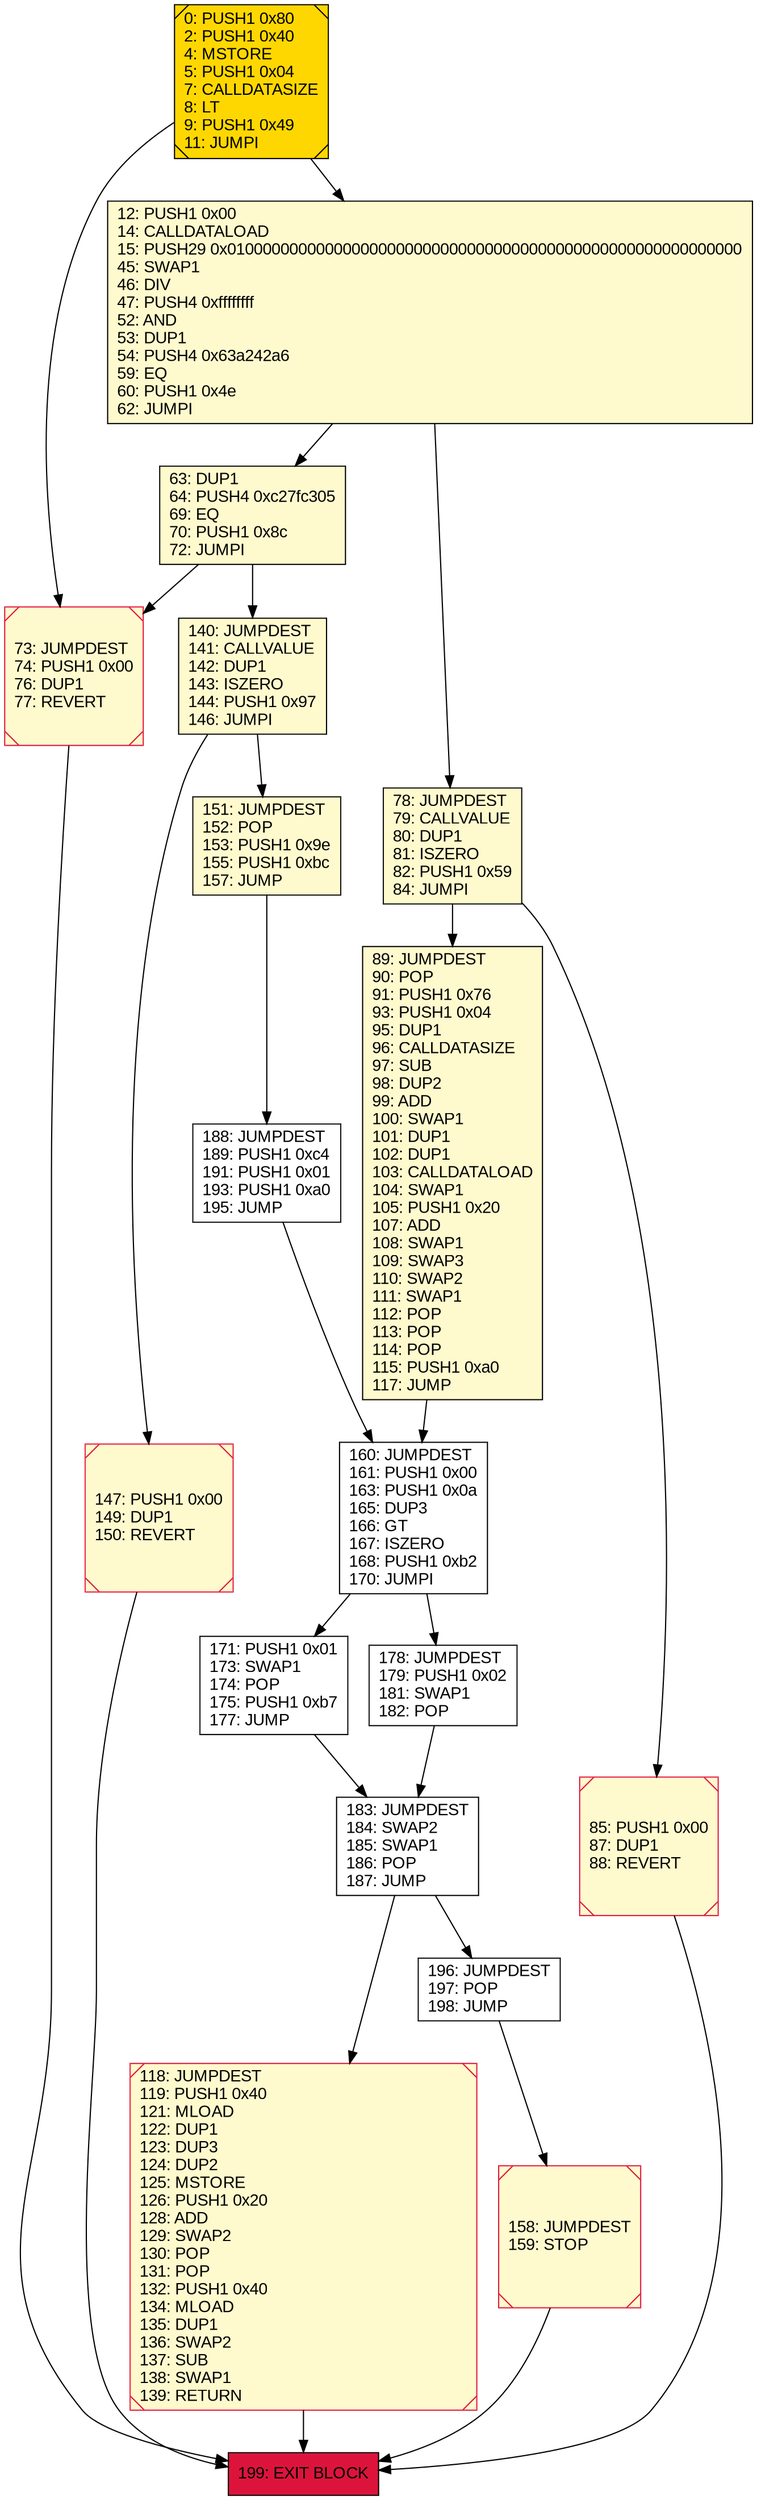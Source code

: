 digraph G {
bgcolor=transparent rankdir=UD;
node [shape=box style=filled color=black fillcolor=white fontname=arial fontcolor=black];
151 [label="151: JUMPDEST\l152: POP\l153: PUSH1 0x9e\l155: PUSH1 0xbc\l157: JUMP\l" fillcolor=lemonchiffon ];
196 [label="196: JUMPDEST\l197: POP\l198: JUMP\l" ];
188 [label="188: JUMPDEST\l189: PUSH1 0xc4\l191: PUSH1 0x01\l193: PUSH1 0xa0\l195: JUMP\l" ];
0 [label="0: PUSH1 0x80\l2: PUSH1 0x40\l4: MSTORE\l5: PUSH1 0x04\l7: CALLDATASIZE\l8: LT\l9: PUSH1 0x49\l11: JUMPI\l" fillcolor=lemonchiffon shape=Msquare fillcolor=gold ];
118 [label="118: JUMPDEST\l119: PUSH1 0x40\l121: MLOAD\l122: DUP1\l123: DUP3\l124: DUP2\l125: MSTORE\l126: PUSH1 0x20\l128: ADD\l129: SWAP2\l130: POP\l131: POP\l132: PUSH1 0x40\l134: MLOAD\l135: DUP1\l136: SWAP2\l137: SUB\l138: SWAP1\l139: RETURN\l" fillcolor=lemonchiffon shape=Msquare color=crimson ];
63 [label="63: DUP1\l64: PUSH4 0xc27fc305\l69: EQ\l70: PUSH1 0x8c\l72: JUMPI\l" fillcolor=lemonchiffon ];
199 [label="199: EXIT BLOCK\l" fillcolor=crimson ];
171 [label="171: PUSH1 0x01\l173: SWAP1\l174: POP\l175: PUSH1 0xb7\l177: JUMP\l" ];
160 [label="160: JUMPDEST\l161: PUSH1 0x00\l163: PUSH1 0x0a\l165: DUP3\l166: GT\l167: ISZERO\l168: PUSH1 0xb2\l170: JUMPI\l" ];
158 [label="158: JUMPDEST\l159: STOP\l" fillcolor=lemonchiffon shape=Msquare color=crimson ];
73 [label="73: JUMPDEST\l74: PUSH1 0x00\l76: DUP1\l77: REVERT\l" fillcolor=lemonchiffon shape=Msquare color=crimson ];
140 [label="140: JUMPDEST\l141: CALLVALUE\l142: DUP1\l143: ISZERO\l144: PUSH1 0x97\l146: JUMPI\l" fillcolor=lemonchiffon ];
147 [label="147: PUSH1 0x00\l149: DUP1\l150: REVERT\l" fillcolor=lemonchiffon shape=Msquare color=crimson ];
78 [label="78: JUMPDEST\l79: CALLVALUE\l80: DUP1\l81: ISZERO\l82: PUSH1 0x59\l84: JUMPI\l" fillcolor=lemonchiffon ];
183 [label="183: JUMPDEST\l184: SWAP2\l185: SWAP1\l186: POP\l187: JUMP\l" ];
85 [label="85: PUSH1 0x00\l87: DUP1\l88: REVERT\l" fillcolor=lemonchiffon shape=Msquare color=crimson ];
12 [label="12: PUSH1 0x00\l14: CALLDATALOAD\l15: PUSH29 0x0100000000000000000000000000000000000000000000000000000000\l45: SWAP1\l46: DIV\l47: PUSH4 0xffffffff\l52: AND\l53: DUP1\l54: PUSH4 0x63a242a6\l59: EQ\l60: PUSH1 0x4e\l62: JUMPI\l" fillcolor=lemonchiffon ];
178 [label="178: JUMPDEST\l179: PUSH1 0x02\l181: SWAP1\l182: POP\l" ];
89 [label="89: JUMPDEST\l90: POP\l91: PUSH1 0x76\l93: PUSH1 0x04\l95: DUP1\l96: CALLDATASIZE\l97: SUB\l98: DUP2\l99: ADD\l100: SWAP1\l101: DUP1\l102: DUP1\l103: CALLDATALOAD\l104: SWAP1\l105: PUSH1 0x20\l107: ADD\l108: SWAP1\l109: SWAP3\l110: SWAP2\l111: SWAP1\l112: POP\l113: POP\l114: POP\l115: PUSH1 0xa0\l117: JUMP\l" fillcolor=lemonchiffon ];
160 -> 171;
118 -> 199;
140 -> 147;
78 -> 85;
73 -> 199;
158 -> 199;
78 -> 89;
178 -> 183;
140 -> 151;
89 -> 160;
63 -> 140;
183 -> 118;
151 -> 188;
0 -> 73;
196 -> 158;
12 -> 78;
63 -> 73;
188 -> 160;
183 -> 196;
85 -> 199;
147 -> 199;
160 -> 178;
171 -> 183;
0 -> 12;
12 -> 63;
}
